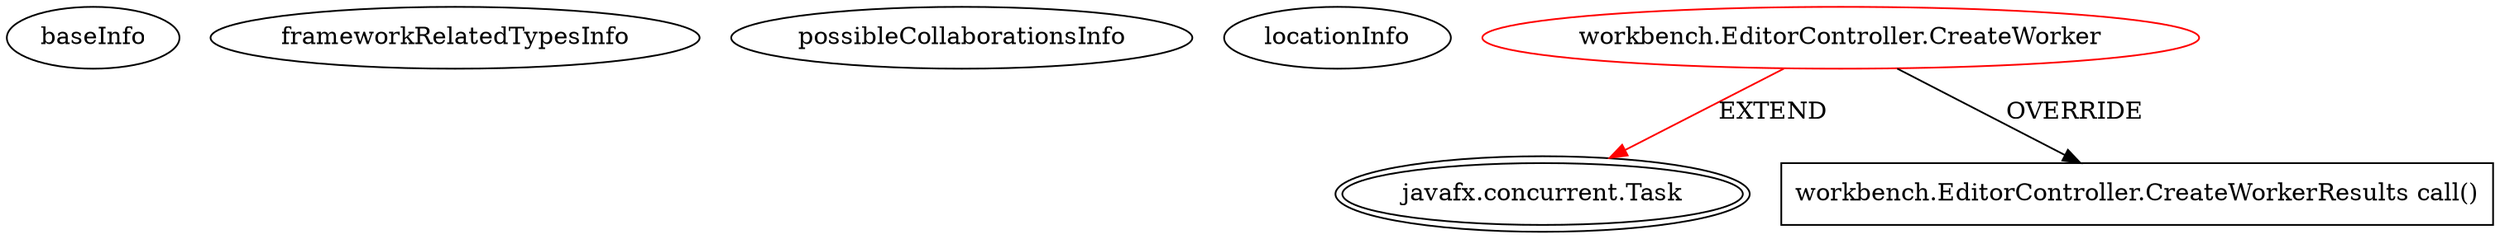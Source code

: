 digraph {
baseInfo[graphId=2577,category="extension_graph",isAnonymous=false,possibleRelation=false]
frameworkRelatedTypesInfo[0="javafx.concurrent.Task"]
possibleCollaborationsInfo[]
locationInfo[projectName="dougdew-Workbench",filePath="/dougdew-Workbench/Workbench-master/src/workbench/EditorController.java",contextSignature="CreateWorker",graphId="2577"]
0[label="workbench.EditorController.CreateWorker",vertexType="ROOT_CLIENT_CLASS_DECLARATION",isFrameworkType=false,color=red]
1[label="javafx.concurrent.Task",vertexType="FRAMEWORK_CLASS_TYPE",isFrameworkType=true,peripheries=2]
2[label="workbench.EditorController.CreateWorkerResults call()",vertexType="OVERRIDING_METHOD_DECLARATION",isFrameworkType=false,shape=box]
0->1[label="EXTEND",color=red]
0->2[label="OVERRIDE"]
}
